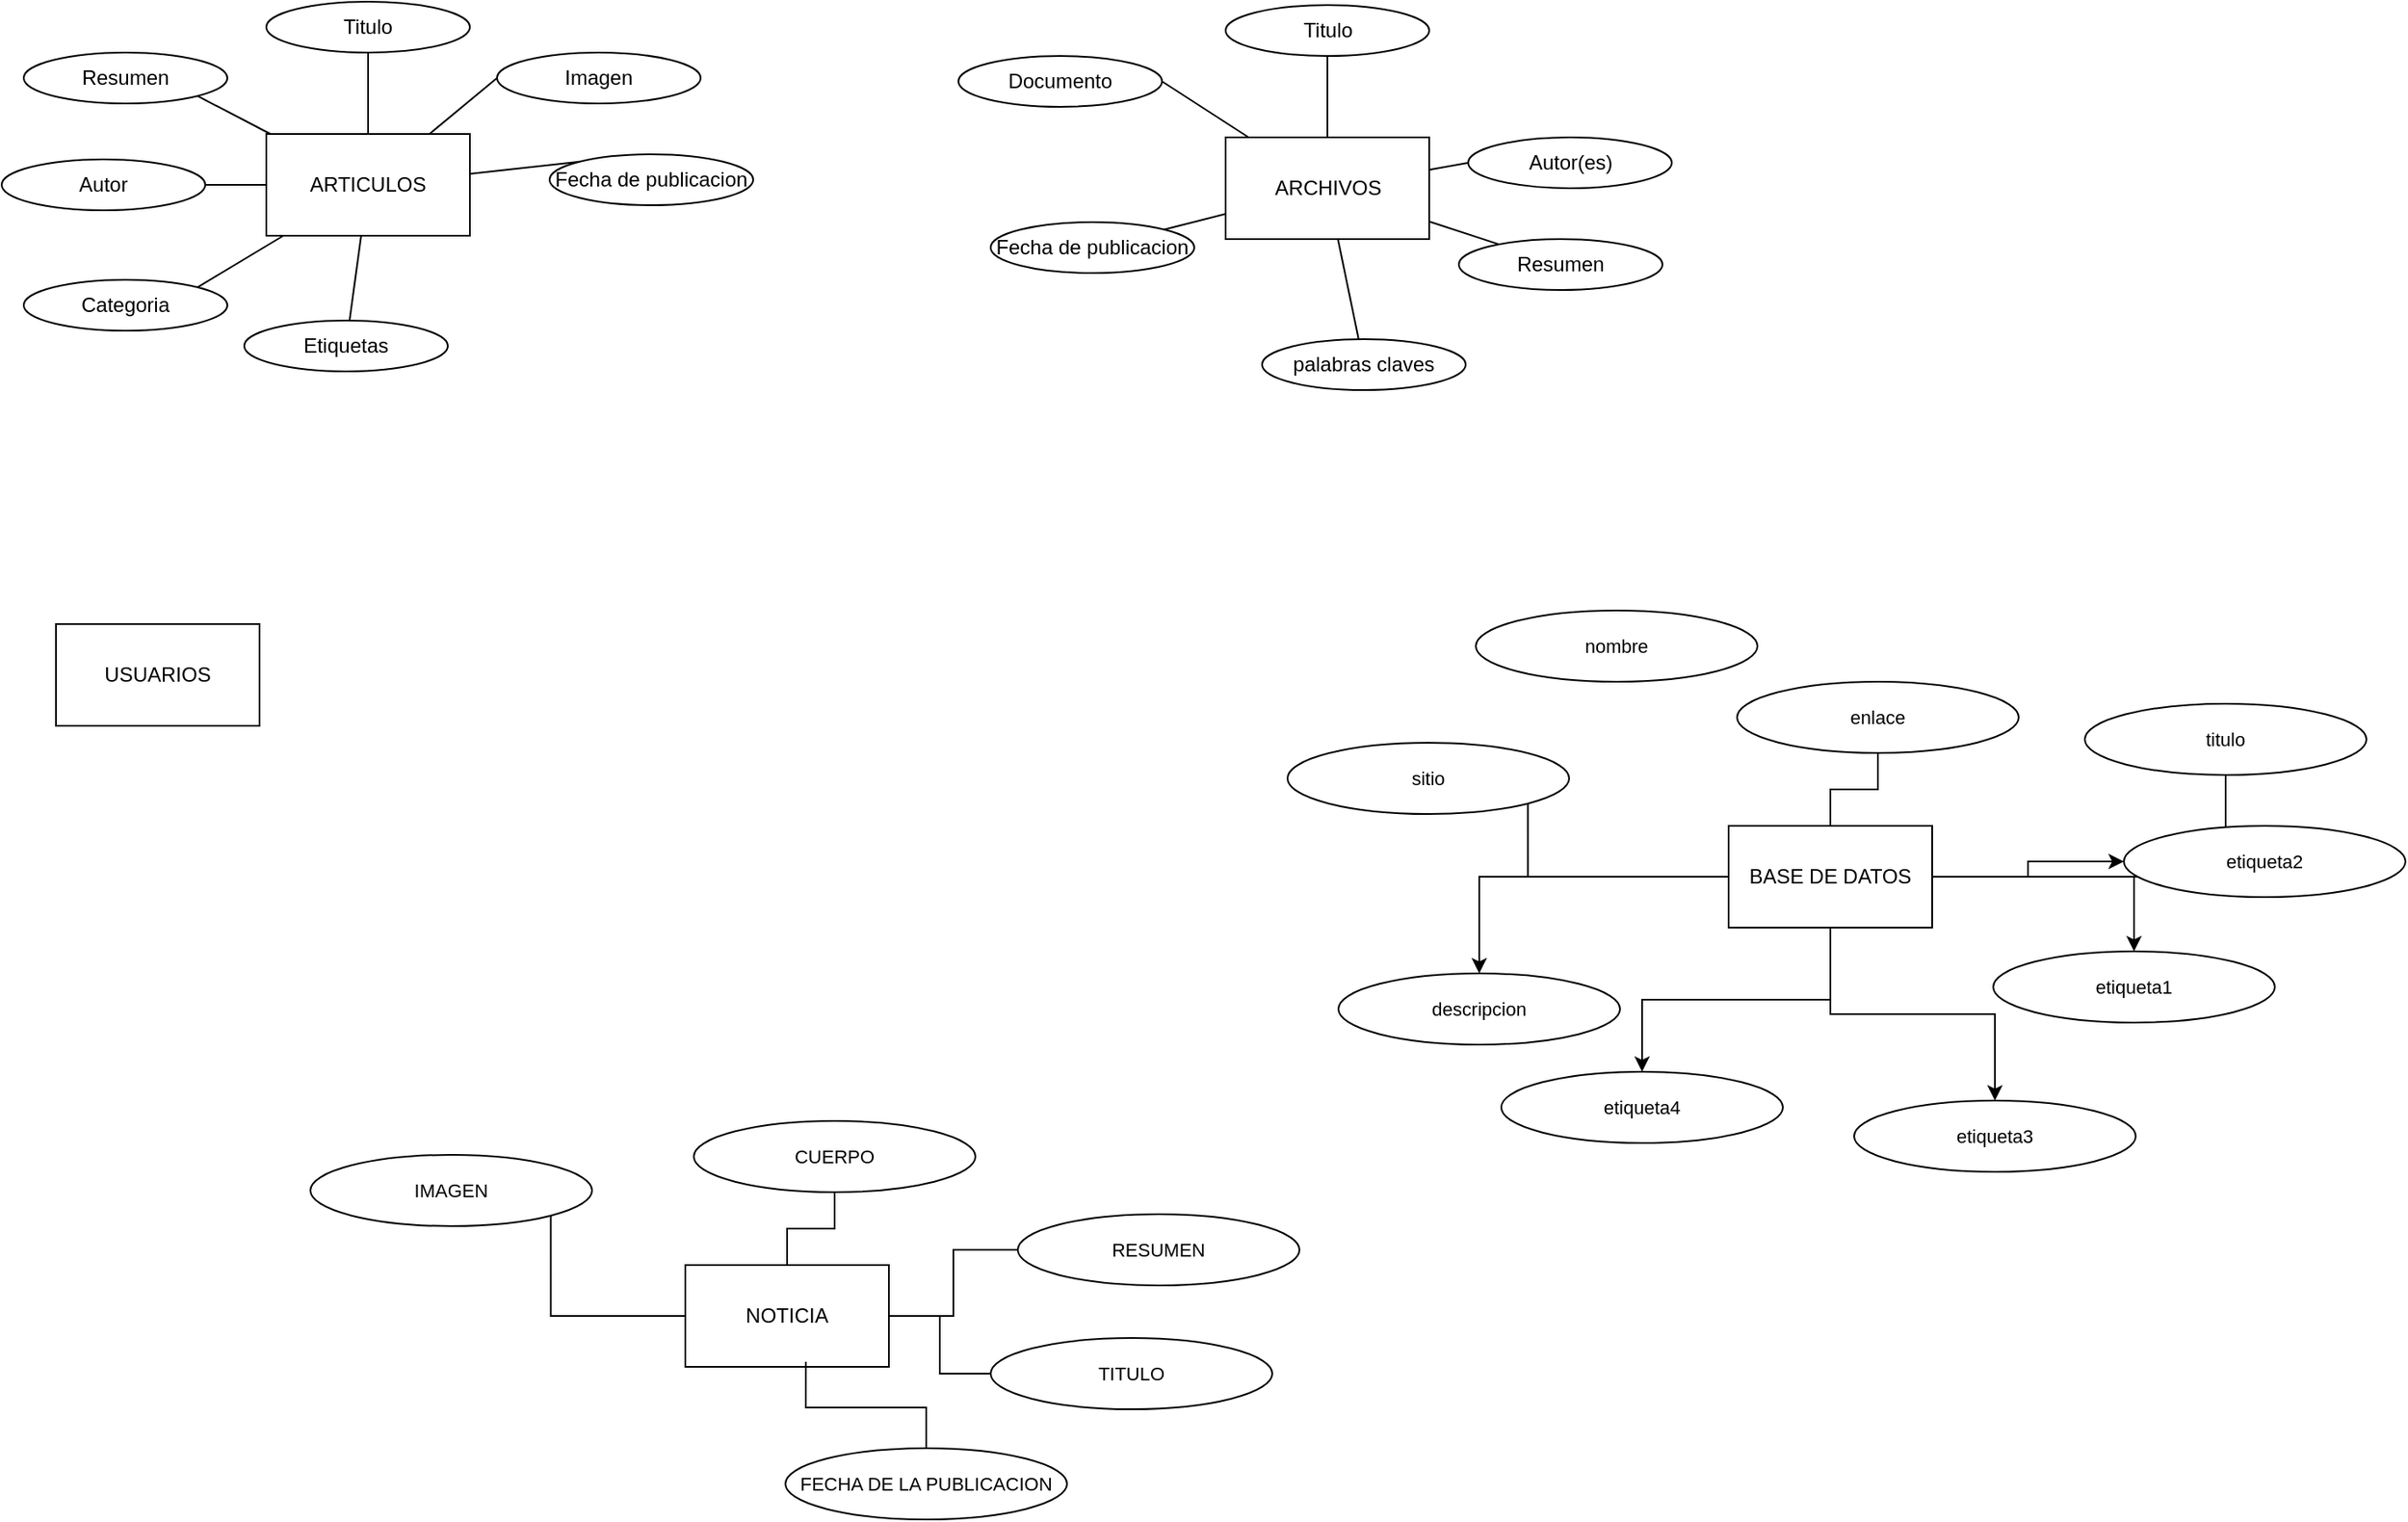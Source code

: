 <mxfile version="24.8.4">
  <diagram name="Página-1" id="BgEUgIXVF9JAin6NmmYM">
    <mxGraphModel dx="1114" dy="508" grid="0" gridSize="10" guides="1" tooltips="0" connect="1" arrows="1" fold="1" page="1" pageScale="1" pageWidth="827" pageHeight="1169" math="0" shadow="0">
      <root>
        <mxCell id="0" />
        <mxCell id="1" parent="0" />
        <mxCell id="VjS8RUSLuPDRMbRv6DW_-11" style="rounded=0;orthogonalLoop=1;jettySize=auto;html=1;labelBackgroundColor=none;fontColor=default;startArrow=none;startFill=0;endArrow=none;endFill=0;" parent="1" source="VjS8RUSLuPDRMbRv6DW_-1" target="VjS8RUSLuPDRMbRv6DW_-6" edge="1">
          <mxGeometry relative="1" as="geometry" />
        </mxCell>
        <mxCell id="U4oDMc-3Pv_o8gQOZ0Js-1" style="edgeStyle=none;shape=connector;rounded=0;orthogonalLoop=1;jettySize=auto;html=1;entryX=0;entryY=0.5;entryDx=0;entryDy=0;strokeColor=default;align=center;verticalAlign=middle;fontFamily=Helvetica;fontSize=11;fontColor=default;labelBackgroundColor=none;startArrow=none;startFill=0;endArrow=none;endFill=0;" parent="1" source="VjS8RUSLuPDRMbRv6DW_-1" target="VjS8RUSLuPDRMbRv6DW_-7" edge="1">
          <mxGeometry relative="1" as="geometry" />
        </mxCell>
        <mxCell id="U4oDMc-3Pv_o8gQOZ0Js-2" style="edgeStyle=none;shape=connector;rounded=0;orthogonalLoop=1;jettySize=auto;html=1;entryX=0.5;entryY=1;entryDx=0;entryDy=0;strokeColor=default;align=center;verticalAlign=middle;fontFamily=Helvetica;fontSize=11;fontColor=default;labelBackgroundColor=none;startArrow=none;startFill=0;endArrow=none;endFill=0;" parent="1" source="VjS8RUSLuPDRMbRv6DW_-1" target="VjS8RUSLuPDRMbRv6DW_-2" edge="1">
          <mxGeometry relative="1" as="geometry" />
        </mxCell>
        <mxCell id="U4oDMc-3Pv_o8gQOZ0Js-3" style="edgeStyle=none;shape=connector;rounded=0;orthogonalLoop=1;jettySize=auto;html=1;entryX=1;entryY=1;entryDx=0;entryDy=0;strokeColor=default;align=center;verticalAlign=middle;fontFamily=Helvetica;fontSize=11;fontColor=default;labelBackgroundColor=none;startArrow=none;startFill=0;endArrow=none;endFill=0;" parent="1" source="VjS8RUSLuPDRMbRv6DW_-1" target="VjS8RUSLuPDRMbRv6DW_-3" edge="1">
          <mxGeometry relative="1" as="geometry" />
        </mxCell>
        <mxCell id="U4oDMc-3Pv_o8gQOZ0Js-4" style="edgeStyle=none;shape=connector;rounded=0;orthogonalLoop=1;jettySize=auto;html=1;entryX=1;entryY=0.5;entryDx=0;entryDy=0;strokeColor=default;align=center;verticalAlign=middle;fontFamily=Helvetica;fontSize=11;fontColor=default;labelBackgroundColor=none;startArrow=none;startFill=0;endArrow=none;endFill=0;" parent="1" source="VjS8RUSLuPDRMbRv6DW_-1" target="VjS8RUSLuPDRMbRv6DW_-5" edge="1">
          <mxGeometry relative="1" as="geometry" />
        </mxCell>
        <mxCell id="U4oDMc-3Pv_o8gQOZ0Js-5" style="edgeStyle=none;shape=connector;rounded=0;orthogonalLoop=1;jettySize=auto;html=1;entryX=1;entryY=0;entryDx=0;entryDy=0;strokeColor=default;align=center;verticalAlign=middle;fontFamily=Helvetica;fontSize=11;fontColor=default;labelBackgroundColor=none;startArrow=none;startFill=0;endArrow=none;endFill=0;" parent="1" source="VjS8RUSLuPDRMbRv6DW_-1" target="VjS8RUSLuPDRMbRv6DW_-4" edge="1">
          <mxGeometry relative="1" as="geometry" />
        </mxCell>
        <mxCell id="U4oDMc-3Pv_o8gQOZ0Js-25" style="edgeStyle=none;shape=connector;rounded=0;orthogonalLoop=1;jettySize=auto;html=1;entryX=0;entryY=0;entryDx=0;entryDy=0;strokeColor=default;align=center;verticalAlign=middle;fontFamily=Helvetica;fontSize=11;fontColor=default;labelBackgroundColor=none;startArrow=none;startFill=0;endArrow=none;endFill=0;" parent="1" source="VjS8RUSLuPDRMbRv6DW_-1" target="U4oDMc-3Pv_o8gQOZ0Js-24" edge="1">
          <mxGeometry relative="1" as="geometry" />
        </mxCell>
        <mxCell id="VjS8RUSLuPDRMbRv6DW_-1" value="ARTICULOS" style="rounded=0;whiteSpace=wrap;html=1;labelBackgroundColor=none;" parent="1" vertex="1">
          <mxGeometry x="228" y="152" width="120" height="60" as="geometry" />
        </mxCell>
        <mxCell id="VjS8RUSLuPDRMbRv6DW_-2" value="Titulo" style="ellipse;whiteSpace=wrap;html=1;rounded=0;labelBackgroundColor=none;" parent="1" vertex="1">
          <mxGeometry x="228" y="74" width="120" height="30" as="geometry" />
        </mxCell>
        <mxCell id="VjS8RUSLuPDRMbRv6DW_-3" value="Resumen" style="ellipse;whiteSpace=wrap;html=1;rounded=0;labelBackgroundColor=none;" parent="1" vertex="1">
          <mxGeometry x="85" y="104" width="120" height="30" as="geometry" />
        </mxCell>
        <mxCell id="VjS8RUSLuPDRMbRv6DW_-4" value="Categoria" style="ellipse;whiteSpace=wrap;html=1;rounded=0;labelBackgroundColor=none;" parent="1" vertex="1">
          <mxGeometry x="85" y="238" width="120" height="30" as="geometry" />
        </mxCell>
        <mxCell id="VjS8RUSLuPDRMbRv6DW_-5" value="Autor" style="ellipse;whiteSpace=wrap;html=1;rounded=0;labelBackgroundColor=none;" parent="1" vertex="1">
          <mxGeometry x="72" y="167" width="120" height="30" as="geometry" />
        </mxCell>
        <mxCell id="VjS8RUSLuPDRMbRv6DW_-6" value="Etiquetas" style="ellipse;whiteSpace=wrap;html=1;rounded=0;labelBackgroundColor=none;" parent="1" vertex="1">
          <mxGeometry x="215" y="262" width="120" height="30" as="geometry" />
        </mxCell>
        <mxCell id="VjS8RUSLuPDRMbRv6DW_-7" value="Imagen" style="ellipse;whiteSpace=wrap;html=1;rounded=0;labelBackgroundColor=none;" parent="1" vertex="1">
          <mxGeometry x="364" y="104" width="120" height="30" as="geometry" />
        </mxCell>
        <mxCell id="U4oDMc-3Pv_o8gQOZ0Js-6" style="rounded=0;orthogonalLoop=1;jettySize=auto;html=1;labelBackgroundColor=none;fontColor=default;startArrow=none;startFill=0;endArrow=none;endFill=0;" parent="1" source="U4oDMc-3Pv_o8gQOZ0Js-12" target="U4oDMc-3Pv_o8gQOZ0Js-15" edge="1">
          <mxGeometry relative="1" as="geometry" />
        </mxCell>
        <mxCell id="U4oDMc-3Pv_o8gQOZ0Js-7" style="edgeStyle=none;shape=connector;rounded=0;orthogonalLoop=1;jettySize=auto;html=1;entryX=0;entryY=0.5;entryDx=0;entryDy=0;strokeColor=default;align=center;verticalAlign=middle;fontFamily=Helvetica;fontSize=11;fontColor=default;labelBackgroundColor=none;startArrow=none;startFill=0;endArrow=none;endFill=0;" parent="1" source="U4oDMc-3Pv_o8gQOZ0Js-12" target="U4oDMc-3Pv_o8gQOZ0Js-16" edge="1">
          <mxGeometry relative="1" as="geometry" />
        </mxCell>
        <mxCell id="U4oDMc-3Pv_o8gQOZ0Js-8" style="edgeStyle=none;shape=connector;rounded=0;orthogonalLoop=1;jettySize=auto;html=1;entryX=0.5;entryY=1;entryDx=0;entryDy=0;strokeColor=default;align=center;verticalAlign=middle;fontFamily=Helvetica;fontSize=11;fontColor=default;labelBackgroundColor=none;startArrow=none;startFill=0;endArrow=none;endFill=0;" parent="1" source="U4oDMc-3Pv_o8gQOZ0Js-12" target="U4oDMc-3Pv_o8gQOZ0Js-13" edge="1">
          <mxGeometry relative="1" as="geometry" />
        </mxCell>
        <mxCell id="U4oDMc-3Pv_o8gQOZ0Js-11" style="edgeStyle=none;shape=connector;rounded=0;orthogonalLoop=1;jettySize=auto;html=1;entryX=1;entryY=0.5;entryDx=0;entryDy=0;strokeColor=default;align=center;verticalAlign=middle;fontFamily=Helvetica;fontSize=11;fontColor=default;labelBackgroundColor=none;startArrow=none;startFill=0;endArrow=none;endFill=0;" parent="1" source="U4oDMc-3Pv_o8gQOZ0Js-12" target="U4oDMc-3Pv_o8gQOZ0Js-14" edge="1">
          <mxGeometry relative="1" as="geometry" />
        </mxCell>
        <mxCell id="U4oDMc-3Pv_o8gQOZ0Js-21" style="edgeStyle=none;shape=connector;rounded=0;orthogonalLoop=1;jettySize=auto;html=1;strokeColor=default;align=center;verticalAlign=middle;fontFamily=Helvetica;fontSize=11;fontColor=default;labelBackgroundColor=none;startArrow=none;startFill=0;endArrow=none;endFill=0;" parent="1" source="U4oDMc-3Pv_o8gQOZ0Js-12" target="U4oDMc-3Pv_o8gQOZ0Js-20" edge="1">
          <mxGeometry relative="1" as="geometry" />
        </mxCell>
        <mxCell id="U4oDMc-3Pv_o8gQOZ0Js-23" style="edgeStyle=none;shape=connector;rounded=0;orthogonalLoop=1;jettySize=auto;html=1;strokeColor=default;align=center;verticalAlign=middle;fontFamily=Helvetica;fontSize=11;fontColor=default;labelBackgroundColor=none;startArrow=none;startFill=0;endArrow=none;endFill=0;" parent="1" source="U4oDMc-3Pv_o8gQOZ0Js-12" target="U4oDMc-3Pv_o8gQOZ0Js-22" edge="1">
          <mxGeometry relative="1" as="geometry" />
        </mxCell>
        <mxCell id="U4oDMc-3Pv_o8gQOZ0Js-12" value="ARCHIVOS" style="rounded=0;whiteSpace=wrap;html=1;labelBackgroundColor=none;" parent="1" vertex="1">
          <mxGeometry x="793.5" y="154" width="120" height="60" as="geometry" />
        </mxCell>
        <mxCell id="U4oDMc-3Pv_o8gQOZ0Js-13" value="Titulo" style="ellipse;whiteSpace=wrap;html=1;rounded=0;labelBackgroundColor=none;" parent="1" vertex="1">
          <mxGeometry x="793.5" y="76" width="120" height="30" as="geometry" />
        </mxCell>
        <mxCell id="U4oDMc-3Pv_o8gQOZ0Js-14" value="Documento" style="ellipse;whiteSpace=wrap;html=1;rounded=0;labelBackgroundColor=none;" parent="1" vertex="1">
          <mxGeometry x="636" y="106" width="120" height="30" as="geometry" />
        </mxCell>
        <mxCell id="U4oDMc-3Pv_o8gQOZ0Js-15" value="Fecha de publicacion" style="ellipse;whiteSpace=wrap;html=1;rounded=0;labelBackgroundColor=none;" parent="1" vertex="1">
          <mxGeometry x="655" y="204" width="120" height="30" as="geometry" />
        </mxCell>
        <mxCell id="U4oDMc-3Pv_o8gQOZ0Js-16" value="Autor(es)" style="ellipse;whiteSpace=wrap;html=1;rounded=0;labelBackgroundColor=none;" parent="1" vertex="1">
          <mxGeometry x="936.5" y="154" width="120" height="30" as="geometry" />
        </mxCell>
        <mxCell id="U4oDMc-3Pv_o8gQOZ0Js-18" value="USUARIOS" style="rounded=0;whiteSpace=wrap;html=1;labelBackgroundColor=none;" parent="1" vertex="1">
          <mxGeometry x="104" y="441" width="120" height="60" as="geometry" />
        </mxCell>
        <mxCell id="QqLRDMsVvMt8dBRcY5Dh-9" style="edgeStyle=orthogonalEdgeStyle;shape=connector;rounded=0;orthogonalLoop=1;jettySize=auto;html=1;entryX=1;entryY=1;entryDx=0;entryDy=0;strokeColor=default;align=center;verticalAlign=middle;fontFamily=Helvetica;fontSize=11;fontColor=default;labelBackgroundColor=default;endArrow=none;endFill=0;" parent="1" source="U4oDMc-3Pv_o8gQOZ0Js-19" target="QqLRDMsVvMt8dBRcY5Dh-6" edge="1">
          <mxGeometry relative="1" as="geometry" />
        </mxCell>
        <mxCell id="QqLRDMsVvMt8dBRcY5Dh-10" style="edgeStyle=orthogonalEdgeStyle;shape=connector;rounded=0;orthogonalLoop=1;jettySize=auto;html=1;strokeColor=default;align=center;verticalAlign=middle;fontFamily=Helvetica;fontSize=11;fontColor=default;labelBackgroundColor=default;endArrow=none;endFill=0;" parent="1" source="U4oDMc-3Pv_o8gQOZ0Js-19" target="QqLRDMsVvMt8dBRcY5Dh-7" edge="1">
          <mxGeometry relative="1" as="geometry" />
        </mxCell>
        <mxCell id="QqLRDMsVvMt8dBRcY5Dh-11" style="edgeStyle=orthogonalEdgeStyle;shape=connector;rounded=0;orthogonalLoop=1;jettySize=auto;html=1;strokeColor=default;align=center;verticalAlign=middle;fontFamily=Helvetica;fontSize=11;fontColor=default;labelBackgroundColor=default;endArrow=none;endFill=0;" parent="1" source="U4oDMc-3Pv_o8gQOZ0Js-19" target="QqLRDMsVvMt8dBRcY5Dh-8" edge="1">
          <mxGeometry relative="1" as="geometry" />
        </mxCell>
        <mxCell id="QELncUo0DAYDPfjyvbqe-7" style="edgeStyle=orthogonalEdgeStyle;rounded=0;orthogonalLoop=1;jettySize=auto;html=1;" edge="1" parent="1" source="U4oDMc-3Pv_o8gQOZ0Js-19" target="QELncUo0DAYDPfjyvbqe-5">
          <mxGeometry relative="1" as="geometry" />
        </mxCell>
        <mxCell id="QELncUo0DAYDPfjyvbqe-8" style="edgeStyle=orthogonalEdgeStyle;rounded=0;orthogonalLoop=1;jettySize=auto;html=1;" edge="1" parent="1" source="U4oDMc-3Pv_o8gQOZ0Js-19" target="QELncUo0DAYDPfjyvbqe-4">
          <mxGeometry relative="1" as="geometry" />
        </mxCell>
        <mxCell id="QELncUo0DAYDPfjyvbqe-9" style="edgeStyle=orthogonalEdgeStyle;rounded=0;orthogonalLoop=1;jettySize=auto;html=1;" edge="1" parent="1" source="U4oDMc-3Pv_o8gQOZ0Js-19" target="QELncUo0DAYDPfjyvbqe-3">
          <mxGeometry relative="1" as="geometry" />
        </mxCell>
        <mxCell id="QELncUo0DAYDPfjyvbqe-10" style="edgeStyle=orthogonalEdgeStyle;rounded=0;orthogonalLoop=1;jettySize=auto;html=1;" edge="1" parent="1" source="U4oDMc-3Pv_o8gQOZ0Js-19" target="QELncUo0DAYDPfjyvbqe-2">
          <mxGeometry relative="1" as="geometry" />
        </mxCell>
        <mxCell id="QELncUo0DAYDPfjyvbqe-11" style="edgeStyle=orthogonalEdgeStyle;rounded=0;orthogonalLoop=1;jettySize=auto;html=1;" edge="1" parent="1" source="U4oDMc-3Pv_o8gQOZ0Js-19" target="QELncUo0DAYDPfjyvbqe-1">
          <mxGeometry relative="1" as="geometry" />
        </mxCell>
        <mxCell id="U4oDMc-3Pv_o8gQOZ0Js-19" value="BASE DE DATOS" style="rounded=0;whiteSpace=wrap;html=1;labelBackgroundColor=none;" parent="1" vertex="1">
          <mxGeometry x="1090" y="560" width="120" height="60" as="geometry" />
        </mxCell>
        <mxCell id="U4oDMc-3Pv_o8gQOZ0Js-20" value="Resumen" style="ellipse;whiteSpace=wrap;html=1;rounded=0;labelBackgroundColor=none;" parent="1" vertex="1">
          <mxGeometry x="931" y="214" width="120" height="30" as="geometry" />
        </mxCell>
        <mxCell id="U4oDMc-3Pv_o8gQOZ0Js-22" value="palabras claves" style="ellipse;whiteSpace=wrap;html=1;rounded=0;labelBackgroundColor=none;" parent="1" vertex="1">
          <mxGeometry x="815" y="273" width="120" height="30" as="geometry" />
        </mxCell>
        <mxCell id="U4oDMc-3Pv_o8gQOZ0Js-24" value="Fecha de publicacion" style="ellipse;whiteSpace=wrap;html=1;rounded=0;labelBackgroundColor=none;" parent="1" vertex="1">
          <mxGeometry x="395" y="164" width="120" height="30" as="geometry" />
        </mxCell>
        <mxCell id="QqLRDMsVvMt8dBRcY5Dh-6" value="sitio" style="ellipse;whiteSpace=wrap;html=1;fontFamily=Helvetica;fontSize=11;fontColor=default;labelBackgroundColor=default;" parent="1" vertex="1">
          <mxGeometry x="830" y="511" width="166" height="42" as="geometry" />
        </mxCell>
        <mxCell id="QqLRDMsVvMt8dBRcY5Dh-7" value="enlace" style="ellipse;whiteSpace=wrap;html=1;fontFamily=Helvetica;fontSize=11;fontColor=default;labelBackgroundColor=default;" parent="1" vertex="1">
          <mxGeometry x="1095" y="475" width="166" height="42" as="geometry" />
        </mxCell>
        <mxCell id="QqLRDMsVvMt8dBRcY5Dh-8" value="titulo" style="ellipse;whiteSpace=wrap;html=1;fontFamily=Helvetica;fontSize=11;fontColor=default;labelBackgroundColor=default;" parent="1" vertex="1">
          <mxGeometry x="1300" y="488" width="166" height="42" as="geometry" />
        </mxCell>
        <mxCell id="QqLRDMsVvMt8dBRcY5Dh-12" value="nombre" style="ellipse;whiteSpace=wrap;html=1;fontFamily=Helvetica;fontSize=11;fontColor=default;labelBackgroundColor=default;" parent="1" vertex="1">
          <mxGeometry x="941" y="433" width="166" height="42" as="geometry" />
        </mxCell>
        <mxCell id="QqLRDMsVvMt8dBRcY5Dh-13" style="edgeStyle=orthogonalEdgeStyle;shape=connector;rounded=0;orthogonalLoop=1;jettySize=auto;html=1;entryX=1;entryY=1;entryDx=0;entryDy=0;strokeColor=default;align=center;verticalAlign=middle;fontFamily=Helvetica;fontSize=11;fontColor=default;labelBackgroundColor=default;endArrow=none;endFill=0;" parent="1" source="QqLRDMsVvMt8dBRcY5Dh-16" target="QqLRDMsVvMt8dBRcY5Dh-17" edge="1">
          <mxGeometry relative="1" as="geometry" />
        </mxCell>
        <mxCell id="QqLRDMsVvMt8dBRcY5Dh-14" style="edgeStyle=orthogonalEdgeStyle;shape=connector;rounded=0;orthogonalLoop=1;jettySize=auto;html=1;strokeColor=default;align=center;verticalAlign=middle;fontFamily=Helvetica;fontSize=11;fontColor=default;labelBackgroundColor=default;endArrow=none;endFill=0;" parent="1" source="QqLRDMsVvMt8dBRcY5Dh-16" target="QqLRDMsVvMt8dBRcY5Dh-18" edge="1">
          <mxGeometry relative="1" as="geometry" />
        </mxCell>
        <mxCell id="QqLRDMsVvMt8dBRcY5Dh-15" style="edgeStyle=orthogonalEdgeStyle;shape=connector;rounded=0;orthogonalLoop=1;jettySize=auto;html=1;strokeColor=default;align=center;verticalAlign=middle;fontFamily=Helvetica;fontSize=11;fontColor=default;labelBackgroundColor=default;endArrow=none;endFill=0;" parent="1" source="QqLRDMsVvMt8dBRcY5Dh-16" target="QqLRDMsVvMt8dBRcY5Dh-19" edge="1">
          <mxGeometry relative="1" as="geometry" />
        </mxCell>
        <mxCell id="QqLRDMsVvMt8dBRcY5Dh-16" value="NOTICIA" style="rounded=0;whiteSpace=wrap;html=1;labelBackgroundColor=none;" parent="1" vertex="1">
          <mxGeometry x="475" y="819" width="120" height="60" as="geometry" />
        </mxCell>
        <mxCell id="QqLRDMsVvMt8dBRcY5Dh-17" value="IMAGEN" style="ellipse;whiteSpace=wrap;html=1;fontFamily=Helvetica;fontSize=11;fontColor=default;labelBackgroundColor=default;" parent="1" vertex="1">
          <mxGeometry x="254" y="754" width="166" height="42" as="geometry" />
        </mxCell>
        <mxCell id="QqLRDMsVvMt8dBRcY5Dh-18" value="CUERPO" style="ellipse;whiteSpace=wrap;html=1;fontFamily=Helvetica;fontSize=11;fontColor=default;labelBackgroundColor=default;" parent="1" vertex="1">
          <mxGeometry x="480" y="734" width="166" height="42" as="geometry" />
        </mxCell>
        <mxCell id="QqLRDMsVvMt8dBRcY5Dh-19" value="RESUMEN" style="ellipse;whiteSpace=wrap;html=1;fontFamily=Helvetica;fontSize=11;fontColor=default;labelBackgroundColor=default;" parent="1" vertex="1">
          <mxGeometry x="671" y="789" width="166" height="42" as="geometry" />
        </mxCell>
        <mxCell id="QqLRDMsVvMt8dBRcY5Dh-21" style="edgeStyle=orthogonalEdgeStyle;shape=connector;rounded=0;orthogonalLoop=1;jettySize=auto;html=1;strokeColor=default;align=center;verticalAlign=middle;fontFamily=Helvetica;fontSize=11;fontColor=default;labelBackgroundColor=default;endArrow=none;endFill=0;" parent="1" source="QqLRDMsVvMt8dBRcY5Dh-20" target="QqLRDMsVvMt8dBRcY5Dh-16" edge="1">
          <mxGeometry relative="1" as="geometry" />
        </mxCell>
        <mxCell id="QqLRDMsVvMt8dBRcY5Dh-20" value="TITULO" style="ellipse;whiteSpace=wrap;html=1;fontFamily=Helvetica;fontSize=11;fontColor=default;labelBackgroundColor=default;" parent="1" vertex="1">
          <mxGeometry x="655" y="862" width="166" height="42" as="geometry" />
        </mxCell>
        <mxCell id="QqLRDMsVvMt8dBRcY5Dh-22" value="FECHA DE LA PUBLICACION" style="ellipse;whiteSpace=wrap;html=1;fontFamily=Helvetica;fontSize=11;fontColor=default;labelBackgroundColor=default;" parent="1" vertex="1">
          <mxGeometry x="534" y="927" width="166" height="42" as="geometry" />
        </mxCell>
        <mxCell id="QqLRDMsVvMt8dBRcY5Dh-23" style="edgeStyle=orthogonalEdgeStyle;shape=connector;rounded=0;orthogonalLoop=1;jettySize=auto;html=1;entryX=0.592;entryY=0.95;entryDx=0;entryDy=0;entryPerimeter=0;strokeColor=default;align=center;verticalAlign=middle;fontFamily=Helvetica;fontSize=11;fontColor=default;labelBackgroundColor=default;endArrow=none;endFill=0;" parent="1" source="QqLRDMsVvMt8dBRcY5Dh-22" target="QqLRDMsVvMt8dBRcY5Dh-16" edge="1">
          <mxGeometry relative="1" as="geometry" />
        </mxCell>
        <mxCell id="QELncUo0DAYDPfjyvbqe-1" value="etiqueta1" style="ellipse;whiteSpace=wrap;html=1;fontFamily=Helvetica;fontSize=11;fontColor=default;labelBackgroundColor=default;" vertex="1" parent="1">
          <mxGeometry x="1246" y="634" width="166" height="42" as="geometry" />
        </mxCell>
        <mxCell id="QELncUo0DAYDPfjyvbqe-2" value="etiqueta2" style="ellipse;whiteSpace=wrap;html=1;fontFamily=Helvetica;fontSize=11;fontColor=default;labelBackgroundColor=default;" vertex="1" parent="1">
          <mxGeometry x="1323" y="560" width="166" height="42" as="geometry" />
        </mxCell>
        <mxCell id="QELncUo0DAYDPfjyvbqe-3" value="etiqueta3" style="ellipse;whiteSpace=wrap;html=1;fontFamily=Helvetica;fontSize=11;fontColor=default;labelBackgroundColor=default;" vertex="1" parent="1">
          <mxGeometry x="1164" y="722" width="166" height="42" as="geometry" />
        </mxCell>
        <mxCell id="QELncUo0DAYDPfjyvbqe-4" value="etiqueta4" style="ellipse;whiteSpace=wrap;html=1;fontFamily=Helvetica;fontSize=11;fontColor=default;labelBackgroundColor=default;" vertex="1" parent="1">
          <mxGeometry x="956" y="705" width="166" height="42" as="geometry" />
        </mxCell>
        <mxCell id="QELncUo0DAYDPfjyvbqe-5" value="descripcion" style="ellipse;whiteSpace=wrap;html=1;fontFamily=Helvetica;fontSize=11;fontColor=default;labelBackgroundColor=default;" vertex="1" parent="1">
          <mxGeometry x="860" y="647" width="166" height="42" as="geometry" />
        </mxCell>
      </root>
    </mxGraphModel>
  </diagram>
</mxfile>
